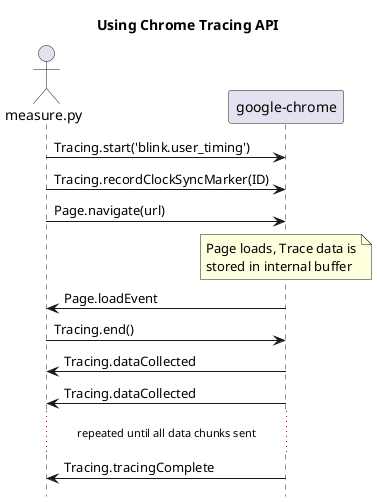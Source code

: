@startuml
hide footbox
title Using Chrome Tracing API
actor "measure.py" as P
participant "google-chrome" as C

P->C: Tracing.start('blink.user_timing')
P->C: Tracing.recordClockSyncMarker(ID)
P->C: Page.navigate(url)

note over C: Page loads, Trace data is\nstored in internal buffer

C->P: Page.loadEvent

P->C: Tracing.end()

C->P: Tracing.dataCollected
C->P: Tracing.dataCollected
...repeated until all data chunks sent...
C->P: Tracing.tracingComplete
@enduml






